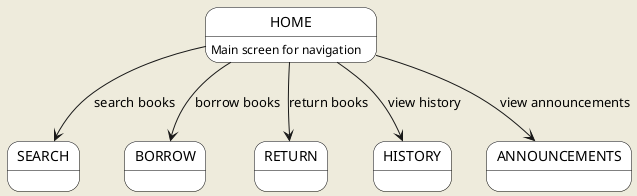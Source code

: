 @startuml
skinparam backgroundColor #EEEBDC
skinparam state {
  BackgroundColor White
  BorderColor Black
}

state HOME {
  HOME : Main screen for navigation
}

HOME --> SEARCH : search books
HOME --> BORROW : borrow books
HOME --> RETURN : return books
HOME --> HISTORY : view history
HOME --> ANNOUNCEMENTS : view announcements

@enduml
